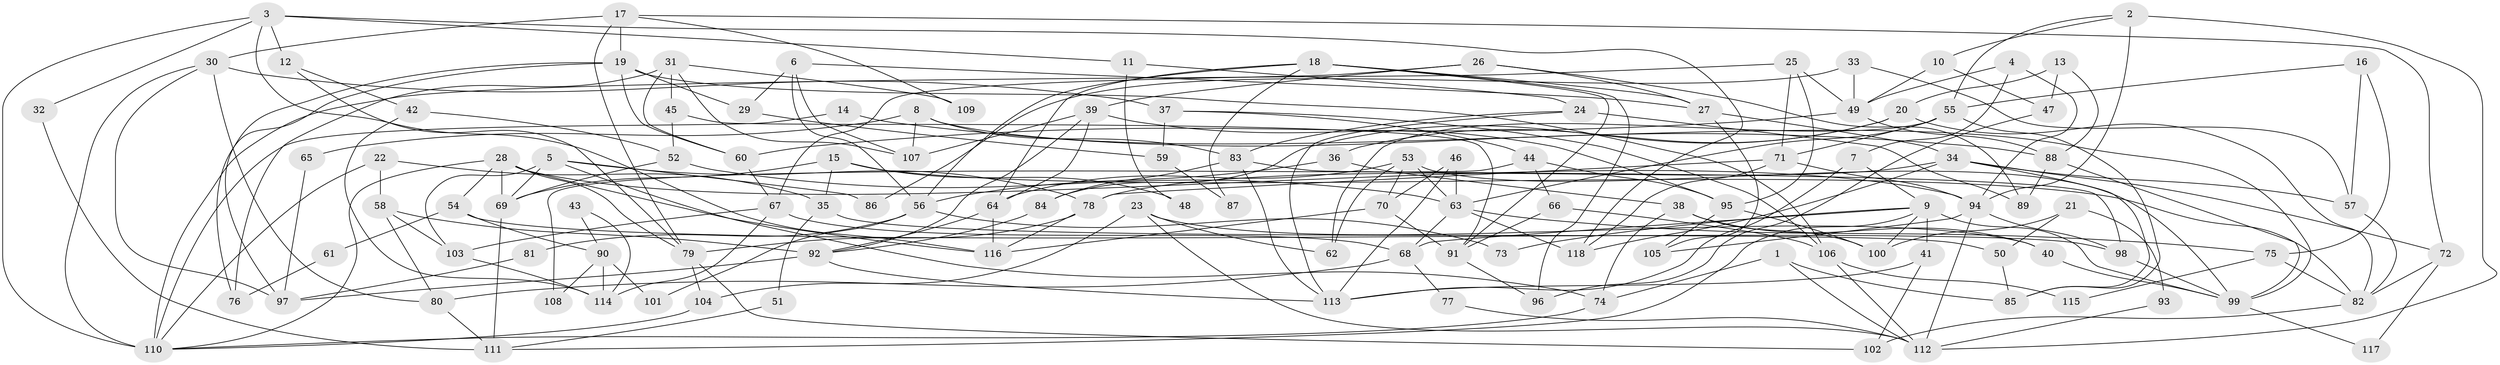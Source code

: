 // coarse degree distribution, {2: 0.15853658536585366, 5: 0.15853658536585366, 4: 0.2804878048780488, 6: 0.06097560975609756, 3: 0.2073170731707317, 10: 0.036585365853658534, 7: 0.04878048780487805, 9: 0.036585365853658534, 11: 0.012195121951219513}
// Generated by graph-tools (version 1.1) at 2025/54/03/04/25 21:54:47]
// undirected, 118 vertices, 236 edges
graph export_dot {
graph [start="1"]
  node [color=gray90,style=filled];
  1;
  2;
  3;
  4;
  5;
  6;
  7;
  8;
  9;
  10;
  11;
  12;
  13;
  14;
  15;
  16;
  17;
  18;
  19;
  20;
  21;
  22;
  23;
  24;
  25;
  26;
  27;
  28;
  29;
  30;
  31;
  32;
  33;
  34;
  35;
  36;
  37;
  38;
  39;
  40;
  41;
  42;
  43;
  44;
  45;
  46;
  47;
  48;
  49;
  50;
  51;
  52;
  53;
  54;
  55;
  56;
  57;
  58;
  59;
  60;
  61;
  62;
  63;
  64;
  65;
  66;
  67;
  68;
  69;
  70;
  71;
  72;
  73;
  74;
  75;
  76;
  77;
  78;
  79;
  80;
  81;
  82;
  83;
  84;
  85;
  86;
  87;
  88;
  89;
  90;
  91;
  92;
  93;
  94;
  95;
  96;
  97;
  98;
  99;
  100;
  101;
  102;
  103;
  104;
  105;
  106;
  107;
  108;
  109;
  110;
  111;
  112;
  113;
  114;
  115;
  116;
  117;
  118;
  1 -- 74;
  1 -- 112;
  1 -- 85;
  2 -- 94;
  2 -- 55;
  2 -- 10;
  2 -- 112;
  3 -- 118;
  3 -- 116;
  3 -- 11;
  3 -- 12;
  3 -- 32;
  3 -- 110;
  4 -- 94;
  4 -- 7;
  4 -- 49;
  5 -- 74;
  5 -- 78;
  5 -- 69;
  5 -- 86;
  5 -- 103;
  6 -- 107;
  6 -- 27;
  6 -- 29;
  6 -- 56;
  7 -- 9;
  7 -- 113;
  8 -- 107;
  8 -- 99;
  8 -- 65;
  8 -- 83;
  9 -- 99;
  9 -- 41;
  9 -- 68;
  9 -- 73;
  9 -- 100;
  9 -- 111;
  10 -- 49;
  10 -- 47;
  11 -- 24;
  11 -- 48;
  12 -- 79;
  12 -- 42;
  13 -- 20;
  13 -- 88;
  13 -- 47;
  14 -- 88;
  14 -- 110;
  15 -- 82;
  15 -- 69;
  15 -- 35;
  15 -- 48;
  16 -- 57;
  16 -- 55;
  16 -- 75;
  17 -- 79;
  17 -- 30;
  17 -- 19;
  17 -- 72;
  17 -- 109;
  18 -- 91;
  18 -- 64;
  18 -- 27;
  18 -- 56;
  18 -- 87;
  18 -- 96;
  19 -- 60;
  19 -- 29;
  19 -- 76;
  19 -- 97;
  19 -- 106;
  20 -- 84;
  20 -- 36;
  20 -- 82;
  21 -- 50;
  21 -- 100;
  21 -- 93;
  22 -- 110;
  22 -- 58;
  22 -- 35;
  23 -- 104;
  23 -- 62;
  23 -- 40;
  23 -- 112;
  24 -- 83;
  24 -- 113;
  24 -- 89;
  25 -- 49;
  25 -- 95;
  25 -- 71;
  25 -- 110;
  26 -- 27;
  26 -- 67;
  26 -- 39;
  26 -- 89;
  27 -- 34;
  27 -- 105;
  28 -- 110;
  28 -- 94;
  28 -- 54;
  28 -- 69;
  28 -- 79;
  28 -- 116;
  29 -- 59;
  30 -- 80;
  30 -- 110;
  30 -- 37;
  30 -- 97;
  31 -- 60;
  31 -- 45;
  31 -- 76;
  31 -- 107;
  31 -- 109;
  32 -- 111;
  33 -- 57;
  33 -- 49;
  33 -- 86;
  34 -- 118;
  34 -- 85;
  34 -- 57;
  34 -- 72;
  34 -- 78;
  35 -- 50;
  35 -- 51;
  36 -- 38;
  36 -- 56;
  37 -- 106;
  37 -- 44;
  37 -- 59;
  38 -- 40;
  38 -- 100;
  38 -- 74;
  39 -- 92;
  39 -- 64;
  39 -- 95;
  39 -- 107;
  40 -- 99;
  41 -- 102;
  41 -- 113;
  42 -- 52;
  42 -- 114;
  43 -- 90;
  43 -- 114;
  44 -- 95;
  44 -- 66;
  44 -- 108;
  45 -- 91;
  45 -- 52;
  46 -- 70;
  46 -- 63;
  46 -- 113;
  47 -- 96;
  49 -- 88;
  49 -- 60;
  50 -- 85;
  51 -- 111;
  52 -- 69;
  52 -- 63;
  53 -- 70;
  53 -- 64;
  53 -- 62;
  53 -- 63;
  53 -- 99;
  54 -- 98;
  54 -- 61;
  54 -- 90;
  55 -- 71;
  55 -- 63;
  55 -- 62;
  55 -- 85;
  56 -- 73;
  56 -- 81;
  56 -- 101;
  57 -- 82;
  58 -- 80;
  58 -- 103;
  58 -- 92;
  59 -- 87;
  60 -- 67;
  61 -- 76;
  63 -- 75;
  63 -- 68;
  63 -- 118;
  64 -- 92;
  64 -- 116;
  65 -- 97;
  66 -- 106;
  66 -- 91;
  67 -- 114;
  67 -- 68;
  67 -- 103;
  68 -- 77;
  68 -- 80;
  69 -- 111;
  70 -- 91;
  70 -- 116;
  71 -- 78;
  71 -- 94;
  71 -- 118;
  72 -- 82;
  72 -- 117;
  74 -- 110;
  75 -- 82;
  75 -- 115;
  77 -- 112;
  78 -- 116;
  78 -- 79;
  79 -- 102;
  79 -- 104;
  80 -- 111;
  81 -- 97;
  82 -- 102;
  83 -- 113;
  83 -- 84;
  83 -- 98;
  84 -- 92;
  88 -- 99;
  88 -- 89;
  90 -- 114;
  90 -- 101;
  90 -- 108;
  91 -- 96;
  92 -- 97;
  92 -- 113;
  93 -- 112;
  94 -- 112;
  94 -- 98;
  94 -- 105;
  95 -- 105;
  95 -- 100;
  98 -- 99;
  99 -- 117;
  103 -- 114;
  104 -- 110;
  106 -- 112;
  106 -- 115;
}
